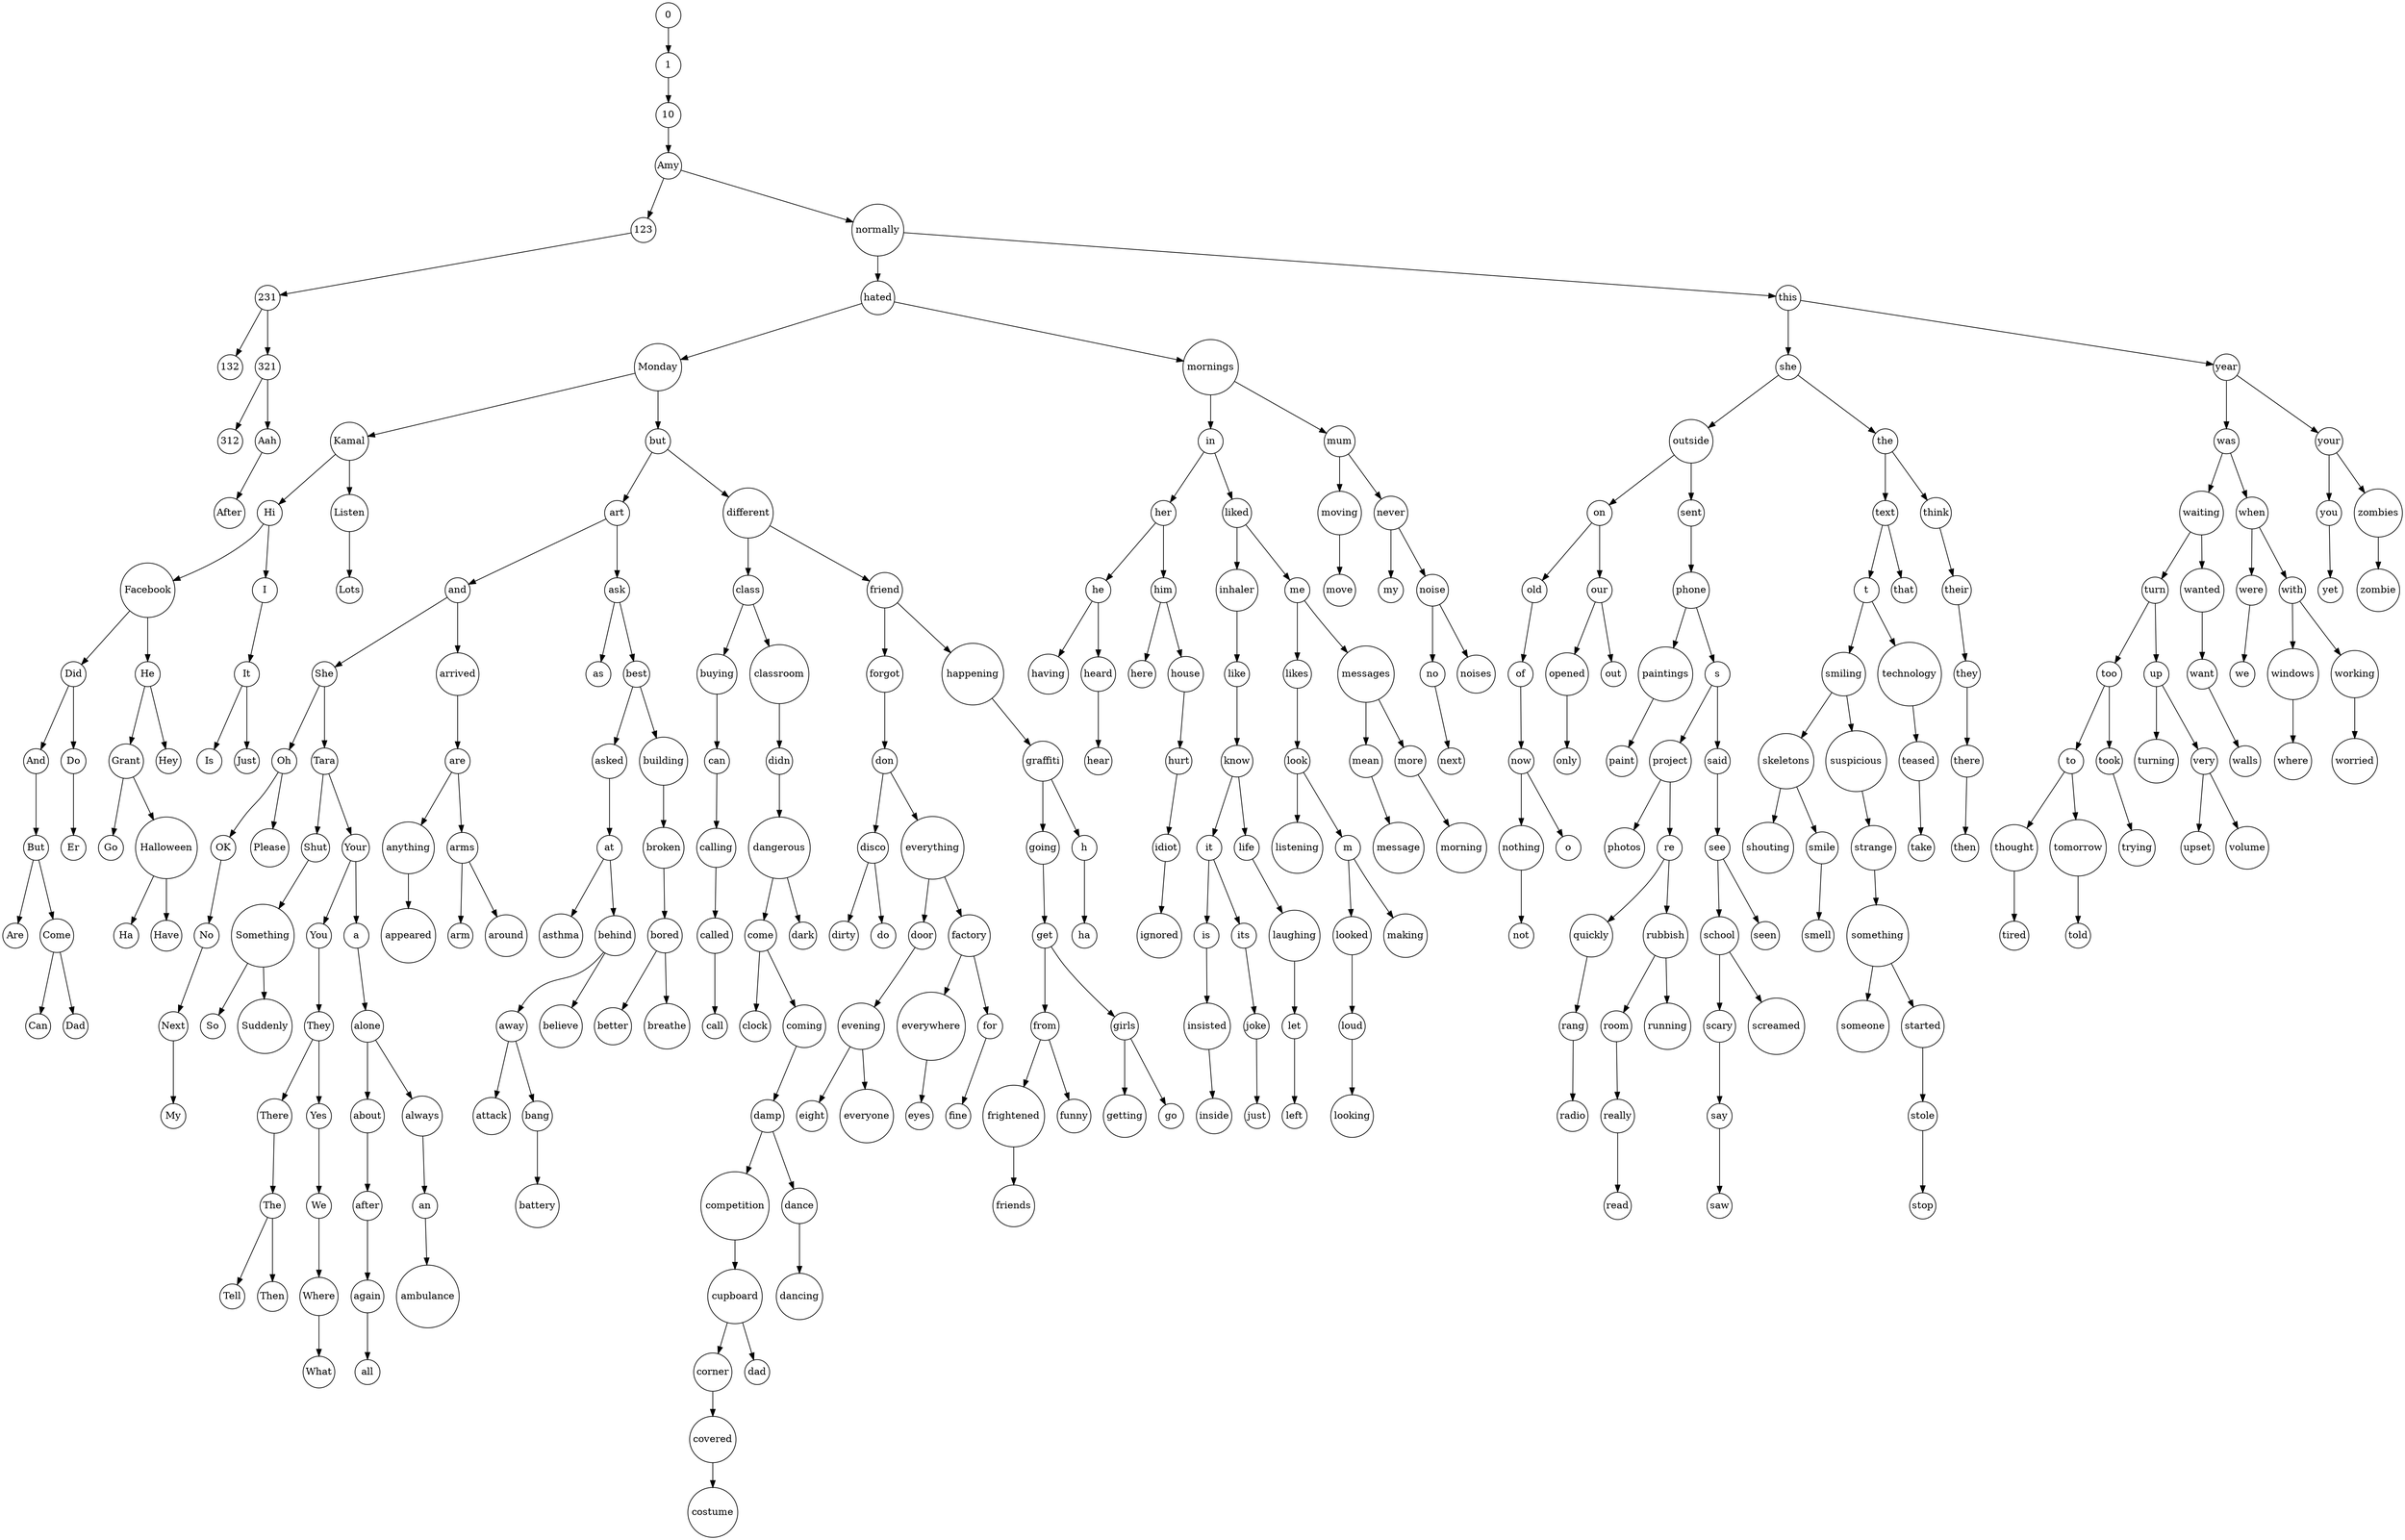 digraph test_tree {
node [shape="circle", style="filled", fillcolor="white", fontcolor="black", margin="0.01"];
0 -> 1;
1 -> 10;
10 -> Amy;
123 -> 231;
231 -> 132;
231 -> 321;
321 -> 312;
321 -> Aah;
Aah -> After;
Amy -> 123;
Amy -> normally;
And -> But;
But -> Are;
But -> Come;
Come -> Can;
Come -> Dad;
Did -> And;
Did -> Do;
Do -> Er;
Facebook -> Did;
Facebook -> He;
Grant -> Go;
Grant -> Halloween;
Halloween -> Ha;
Halloween -> Have;
He -> Grant;
He -> Hey;
Hi -> Facebook;
Hi -> I;
I -> It;
It -> Is;
It -> Just;
Kamal -> Hi;
Kamal -> Listen;
Listen -> Lots;
Monday -> Kamal;
Monday -> but;
Next -> My;
No -> Next;
OK -> No;
Oh -> OK;
Oh -> Please;
She -> Oh;
She -> Tara;
Shut -> Something;
Something -> So;
Something -> Suddenly;
Tara -> Shut;
Tara -> Your;
The -> Tell;
The -> Then;
There -> The;
They -> There;
They -> Yes;
We -> Where;
Where -> What;
Yes -> We;
You -> They;
Your -> You;
Your -> a;
a -> alone;
about -> after;
after -> again;
again -> all;
alone -> about;
alone -> always;
always -> an;
an -> ambulance;
and -> She;
and -> arrived;
anything -> appeared;
are -> anything;
are -> arms;
arms -> arm;
arms -> around;
arrived -> are;
art -> and;
art -> ask;
ask -> as;
ask -> best;
asked -> at;
at -> asthma;
at -> behind;
away -> attack;
away -> bang;
bang -> battery;
behind -> away;
behind -> believe;
best -> asked;
best -> building;
bored -> better;
bored -> breathe;
broken -> bored;
building -> broken;
but -> art;
but -> different;
buying -> can;
called -> call;
calling -> called;
can -> calling;
class -> buying;
class -> classroom;
classroom -> didn;
come -> clock;
come -> coming;
coming -> damp;
competition -> cupboard;
corner -> covered;
covered -> costume;
cupboard -> corner;
cupboard -> dad;
damp -> competition;
damp -> dance;
dance -> dancing;
dangerous -> come;
dangerous -> dark;
didn -> dangerous;
different -> class;
different -> friend;
disco -> dirty;
disco -> do;
don -> disco;
don -> everything;
door -> evening;
evening -> eight;
evening -> everyone;
everything -> door;
everything -> factory;
everywhere -> eyes;
factory -> everywhere;
factory -> for;
for -> fine;
forgot -> don;
friend -> forgot;
friend -> happening;
frightened -> friends;
from -> frightened;
from -> funny;
get -> from;
get -> girls;
girls -> getting;
girls -> go;
going -> get;
graffiti -> going;
graffiti -> h;
h -> ha;
happening -> graffiti;
hated -> Monday;
hated -> mornings;
he -> having;
he -> heard;
heard -> hear;
her -> he;
her -> him;
him -> here;
him -> house;
house -> hurt;
hurt -> idiot;
idiot -> ignored;
in -> her;
in -> liked;
inhaler -> like;
insisted -> inside;
is -> insisted;
it -> is;
it -> its;
its -> joke;
joke -> just;
know -> it;
know -> life;
laughing -> let;
let -> left;
life -> laughing;
like -> know;
liked -> inhaler;
liked -> me;
likes -> look;
look -> listening;
look -> m;
looked -> loud;
loud -> looking;
m -> looked;
m -> making;
me -> likes;
me -> messages;
mean -> message;
messages -> mean;
messages -> more;
more -> morning;
mornings -> in;
mornings -> mum;
moving -> move;
mum -> moving;
mum -> never;
never -> my;
never -> noise;
no -> next;
noise -> no;
noise -> noises;
normally -> hated;
normally -> this;
nothing -> not;
now -> nothing;
now -> o;
of -> now;
old -> of;
on -> old;
on -> our;
opened -> only;
our -> opened;
our -> out;
outside -> on;
outside -> sent;
paintings -> paint;
phone -> paintings;
phone -> s;
project -> photos;
project -> re;
quickly -> rang;
rang -> radio;
re -> quickly;
re -> rubbish;
really -> read;
room -> really;
rubbish -> room;
rubbish -> running;
s -> project;
s -> said;
said -> see;
say -> saw;
scary -> say;
school -> scary;
school -> screamed;
see -> school;
see -> seen;
sent -> phone;
she -> outside;
she -> the;
skeletons -> shouting;
skeletons -> smile;
smile -> smell;
smiling -> skeletons;
smiling -> suspicious;
something -> someone;
something -> started;
started -> stole;
stole -> stop;
strange -> something;
suspicious -> strange;
t -> smiling;
t -> technology;
teased -> take;
technology -> teased;
text -> t;
text -> that;
the -> text;
the -> think;
their -> they;
there -> then;
they -> there;
think -> their;
this -> she;
this -> year;
thought -> tired;
to -> thought;
to -> tomorrow;
tomorrow -> told;
too -> to;
too -> took;
took -> trying;
turn -> too;
turn -> up;
up -> turning;
up -> very;
very -> upset;
very -> volume;
waiting -> turn;
waiting -> wanted;
want -> walls;
wanted -> want;
was -> waiting;
was -> when;
were -> we;
when -> were;
when -> with;
windows -> where;
with -> windows;
with -> working;
working -> worried;
year -> was;
year -> your;
you -> yet;
your -> you;
your -> zombies;
zombies -> zombie;
}
